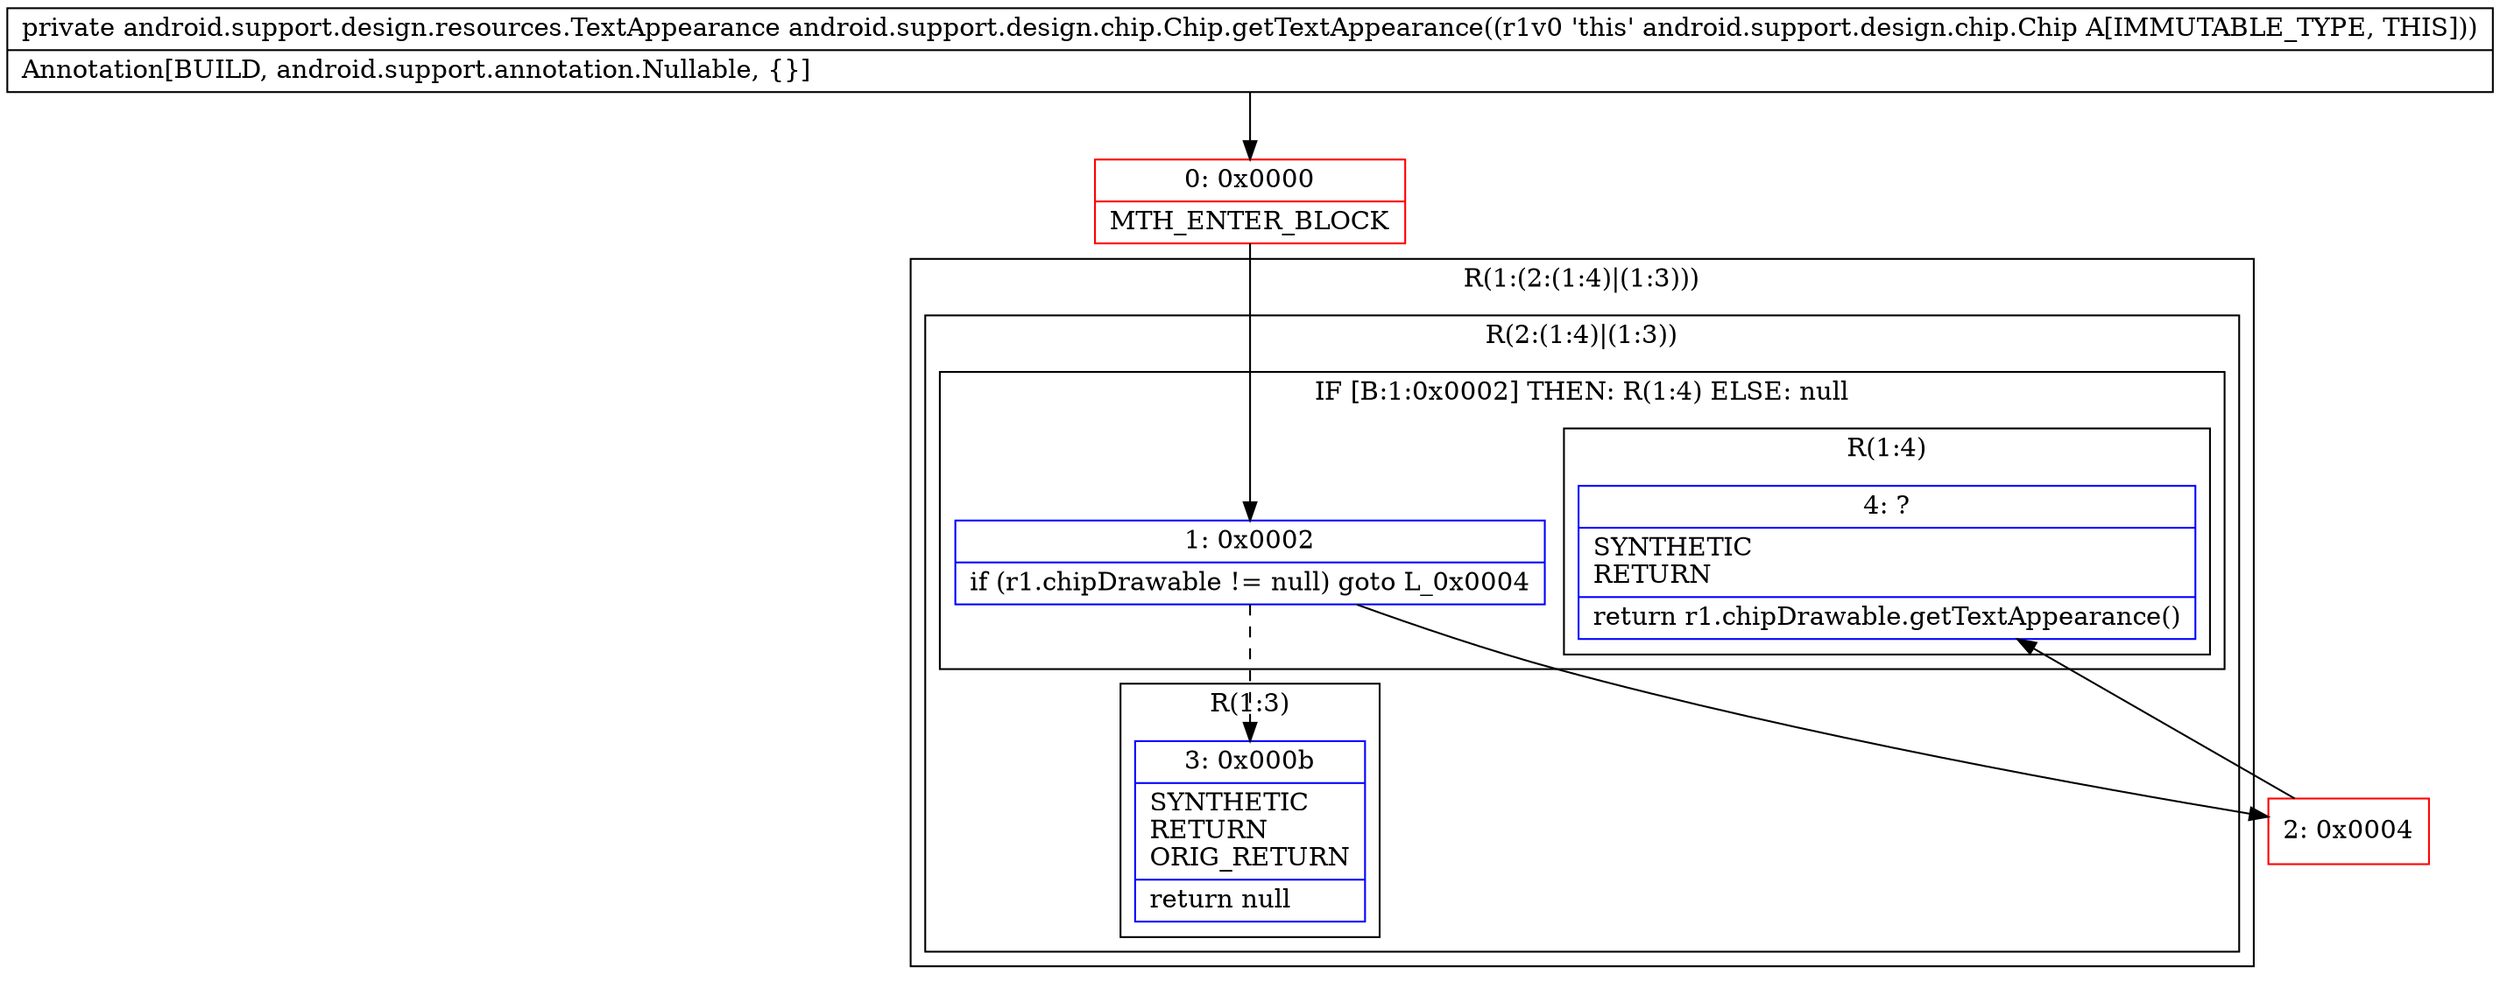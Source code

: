digraph "CFG forandroid.support.design.chip.Chip.getTextAppearance()Landroid\/support\/design\/resources\/TextAppearance;" {
subgraph cluster_Region_601701681 {
label = "R(1:(2:(1:4)|(1:3)))";
node [shape=record,color=blue];
subgraph cluster_Region_1393280351 {
label = "R(2:(1:4)|(1:3))";
node [shape=record,color=blue];
subgraph cluster_IfRegion_1959543696 {
label = "IF [B:1:0x0002] THEN: R(1:4) ELSE: null";
node [shape=record,color=blue];
Node_1 [shape=record,label="{1\:\ 0x0002|if (r1.chipDrawable != null) goto L_0x0004\l}"];
subgraph cluster_Region_357138509 {
label = "R(1:4)";
node [shape=record,color=blue];
Node_4 [shape=record,label="{4\:\ ?|SYNTHETIC\lRETURN\l|return r1.chipDrawable.getTextAppearance()\l}"];
}
}
subgraph cluster_Region_1605829472 {
label = "R(1:3)";
node [shape=record,color=blue];
Node_3 [shape=record,label="{3\:\ 0x000b|SYNTHETIC\lRETURN\lORIG_RETURN\l|return null\l}"];
}
}
}
Node_0 [shape=record,color=red,label="{0\:\ 0x0000|MTH_ENTER_BLOCK\l}"];
Node_2 [shape=record,color=red,label="{2\:\ 0x0004}"];
MethodNode[shape=record,label="{private android.support.design.resources.TextAppearance android.support.design.chip.Chip.getTextAppearance((r1v0 'this' android.support.design.chip.Chip A[IMMUTABLE_TYPE, THIS]))  | Annotation[BUILD, android.support.annotation.Nullable, \{\}]\l}"];
MethodNode -> Node_0;
Node_1 -> Node_2;
Node_1 -> Node_3[style=dashed];
Node_0 -> Node_1;
Node_2 -> Node_4;
}

